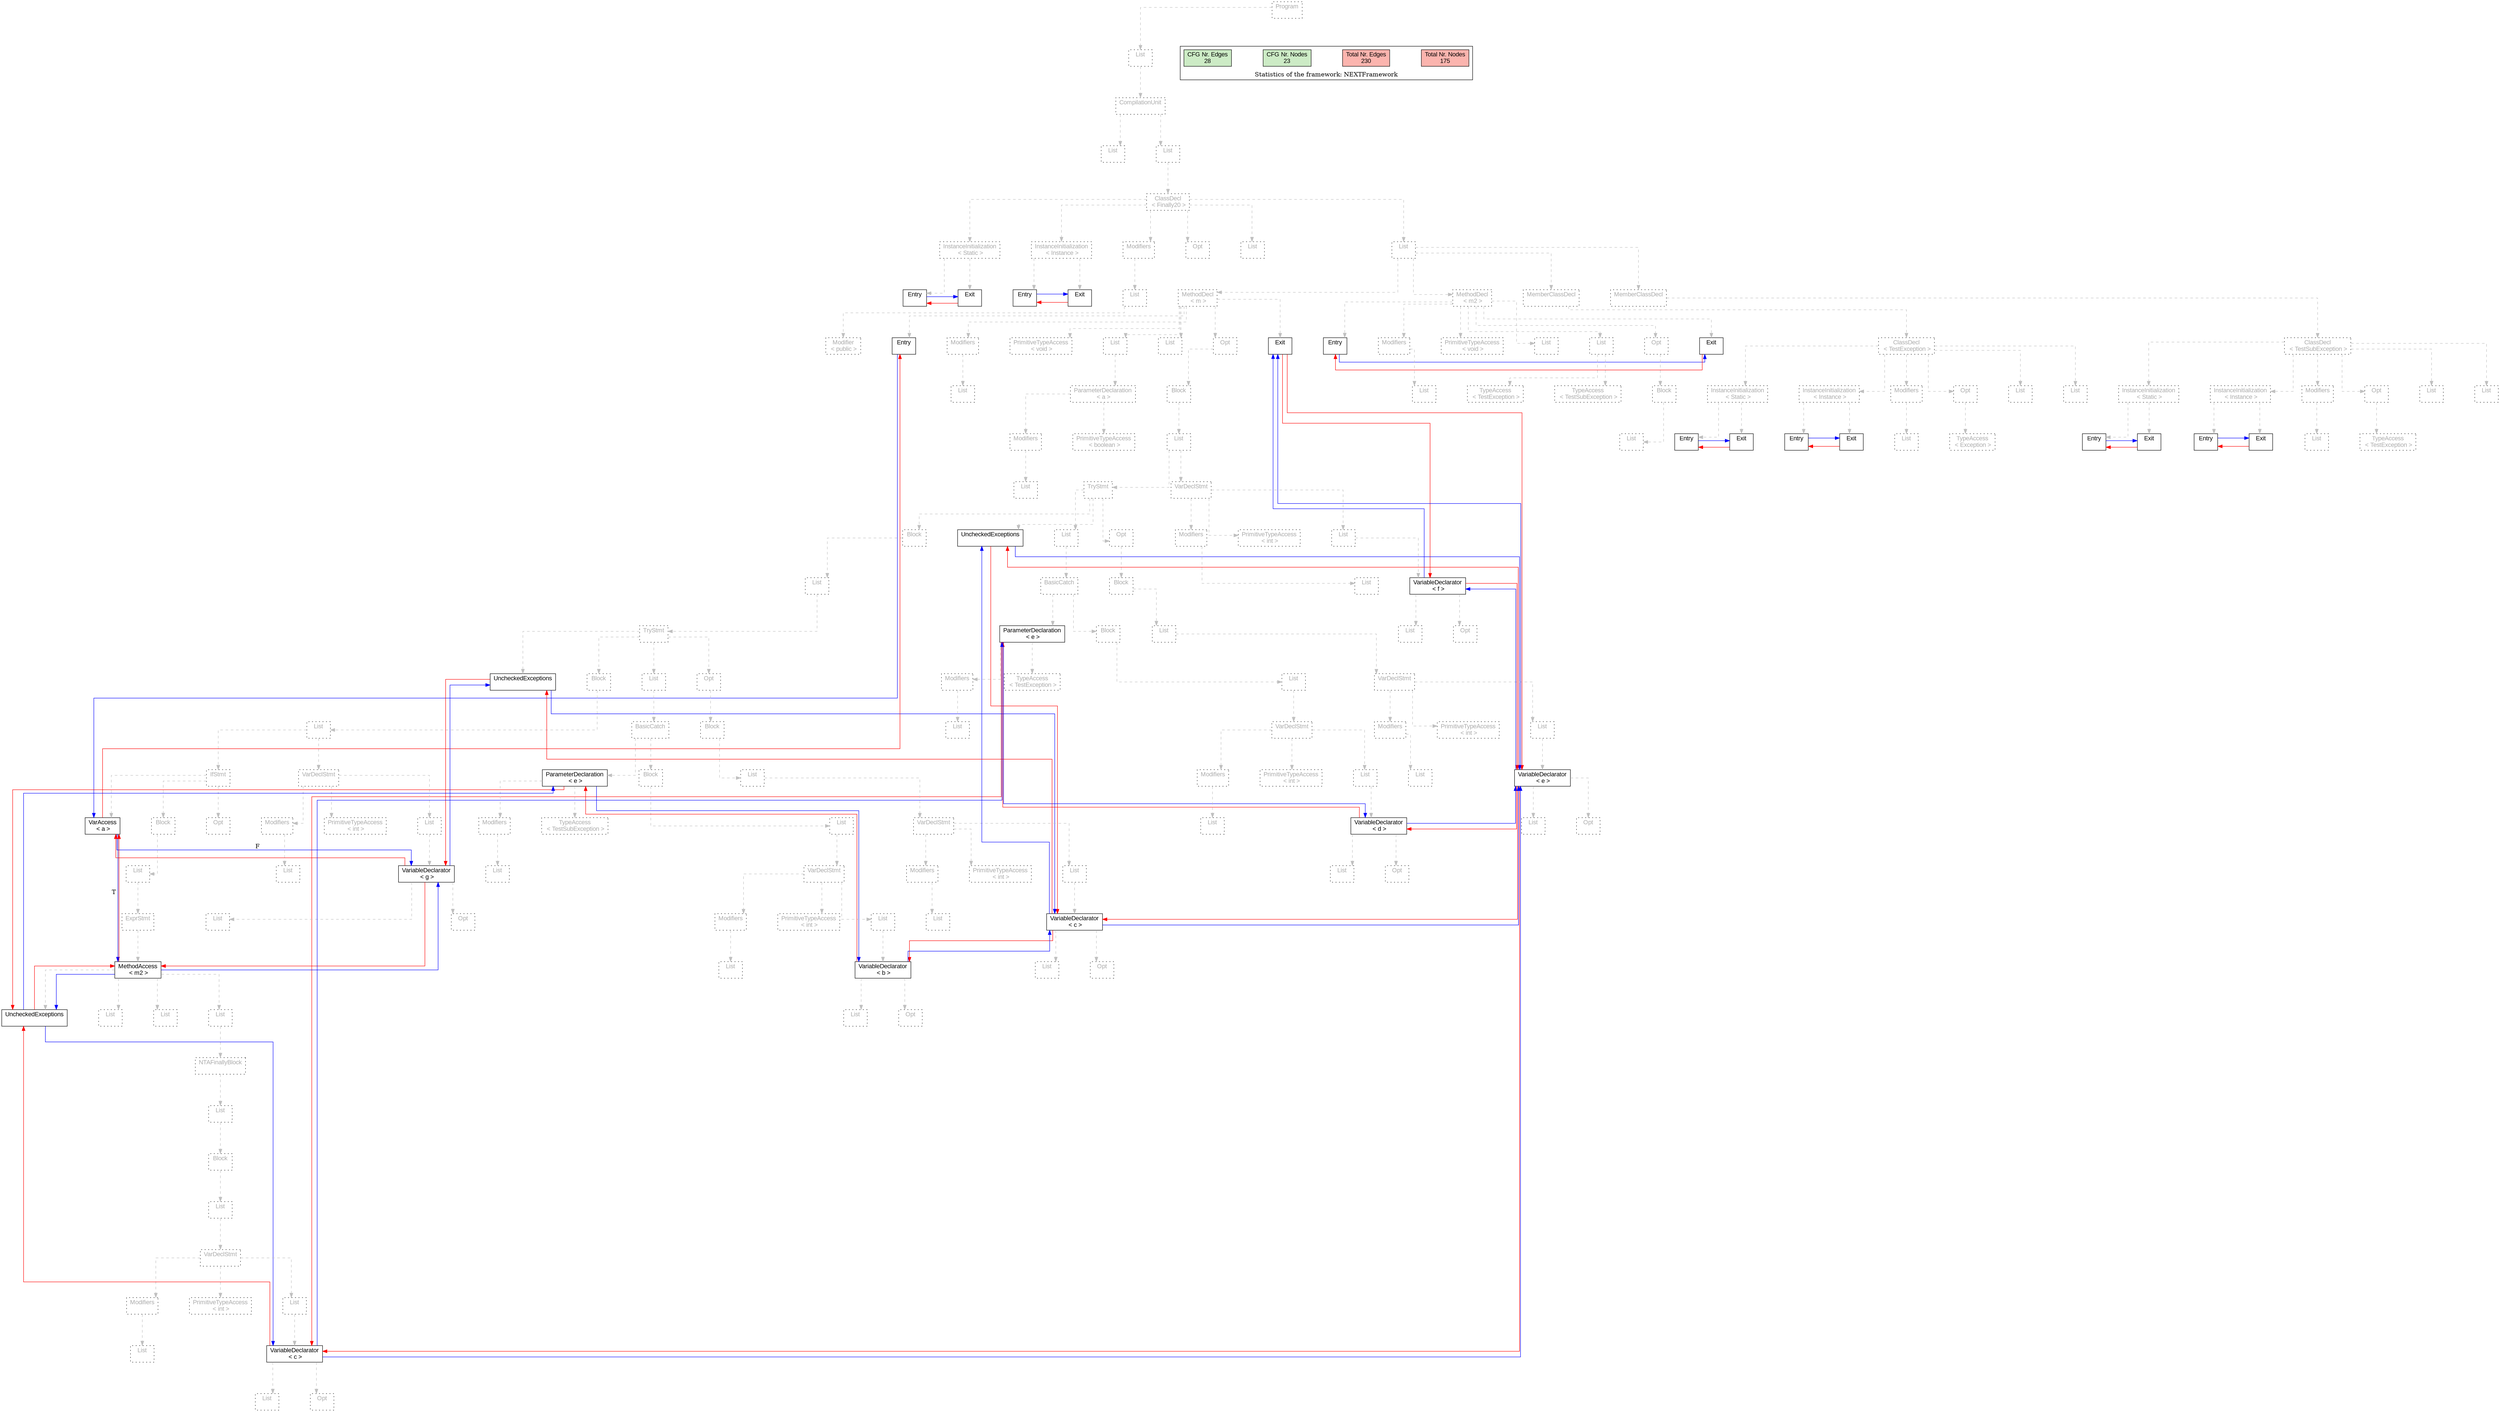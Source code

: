 digraph G {
graph [splines=ortho, nodesep="1", ranksep="1"]
node [shape=rect, fontname=Arial];
{ rank = same; "Program[0]"}
{ rank = same; "List[1]"}
{ rank = same; "CompilationUnit[2]"}
{ rank = same; "List[3]"; "List[4]"}
{ rank = same; "ClassDecl[5]"}
{ rank = same; "Modifiers[22]"; "Opt[25]"; "List[26]"; "List[27]"; "InstanceInitialization[6]"; "InstanceInitialization[14]"}
{ rank = same; "List[23]"; "MethodDecl[28]"; "MethodDecl[143]"; "MemberClassDecl[155]"; "MemberClassDecl[179]"; "Entry[7]"; "Exit[8]"; "Entry[15]"; "Exit[16]"}
{ rank = same; "Modifier[24]"; "Entry[29]"; "Modifiers[30]"; "PrimitiveTypeAccess[32]"; "List[33]"; "List[38]"; "Opt[39]"; "Exit[40]"; "Entry[144]"; "Modifiers[145]"; "PrimitiveTypeAccess[147]"; "List[148]"; "List[149]"; "Opt[152]"; "Exit[153]"; "ClassDecl[156]"; "ClassDecl[180]"}
{ rank = same; "List[31]"; "ParameterDeclaration[34]"; "Block[40]"; "List[146]"; "TypeAccess[150]"; "TypeAccess[151]"; "Block[153]"; "Modifiers[173]"; "Opt[175]"; "List[177]"; "List[178]"; "InstanceInitialization[157]"; "InstanceInitialization[165]"; "Modifiers[197]"; "Opt[199]"; "List[201]"; "List[202]"; "InstanceInitialization[181]"; "InstanceInitialization[189]"}
{ rank = same; "Modifiers[35]"; "PrimitiveTypeAccess[37]"; "List[41]"; "List[154]"; "List[174]"; "TypeAccess[176]"; "Entry[158]"; "Exit[159]"; "Entry[166]"; "Exit[167]"; "List[198]"; "TypeAccess[200]"; "Entry[182]"; "Exit[183]"; "Entry[190]"; "Exit[191]"}
{ rank = same; "List[36]"; "TryStmt[42]"; "VarDeclStmt[135]"}
{ rank = same; "Block[43]"; "List[107]"; "Opt[123]"; "UncheckedExceptions[134]"; "Modifiers[136]"; "PrimitiveTypeAccess[138]"; "List[139]"}
{ rank = same; "List[44]"; "BasicCatch[108]"; "Block[124]"; "List[137]"; "VariableDeclarator[140]"}
{ rank = same; "TryStmt[45]"; "ParameterDeclaration[109]"; "Block[113]"; "List[125]"; "List[141]"; "Opt[142]"}
{ rank = same; "Block[46]"; "List[79]"; "Opt[95]"; "UncheckedExceptions[106]"; "Modifiers[110]"; "TypeAccess[112]"; "List[114]"; "VarDeclStmt[126]"}
{ rank = same; "List[47]"; "BasicCatch[80]"; "Block[96]"; "List[111]"; "VarDeclStmt[115]"; "Modifiers[127]"; "PrimitiveTypeAccess[129]"; "List[130]"}
{ rank = same; "VarAccess[49]"; "Block[50]"; "Opt[70]"; "Modifiers[72]"; "PrimitiveTypeAccess[74]"; "List[75]"; "Modifiers[82]"; "TypeAccess[84]"; "List[86]"; "VarDeclStmt[98]"; "List[117]"; "VariableDeclarator[120]"; "List[132]"; "Opt[133]"}
{ rank = same; "IfStmt[48]"; "VarDeclStmt[71]"; "ParameterDeclaration[81]"; "Block[85]"; "List[97]"; "Modifiers[116]"; "PrimitiveTypeAccess[118]"; "List[119]"; "List[128]"; "VariableDeclarator[131]"}
{ rank = same; "ExprStmt[52]"; "List[77]"; "Opt[78]"; "Modifiers[88]"; "PrimitiveTypeAccess[90]"; "List[91]"; "List[100]"; "VariableDeclarator[103]"}
{ rank = same; "List[51]"; "List[73]"; "VariableDeclarator[76]"; "List[83]"; "VarDeclStmt[87]"; "Modifiers[99]"; "PrimitiveTypeAccess[101]"; "List[102]"; "List[121]"; "Opt[122]"}
{ rank = same; "List[55]"; "List[56]"; "List[57]"; "UncheckedExceptions[54]"; "List[93]"; "Opt[94]"}
{ rank = same; "MethodAccess[53]"; "List[89]"; "VariableDeclarator[92]"; "List[104]"; "Opt[105]"}
{ rank = same; "List[59]"}
{ rank = same; "NTAFinallyBlock[58]"}
{ rank = same; "List[61]"}
{ rank = same; "Block[60]"}
{ rank = same; "Modifiers[63]"; "PrimitiveTypeAccess[65]"; "List[66]"}
{ rank = same; "VarDeclStmt[62]"}
{ rank = same; "List[68]"; "Opt[69]"}
{ rank = same; "List[64]"; "VariableDeclarator[67]"}
"Program[0]" [label="Program\n ", style= dotted   fillcolor="#eeeeee" fontcolor="#aaaaaa"  ]
"List[1]" [label="List\n ", style= dotted   fillcolor="#eeeeee" fontcolor="#aaaaaa"  ]
"CompilationUnit[2]" [label="CompilationUnit\n ", style= dotted   fillcolor="#eeeeee" fontcolor="#aaaaaa"  ]
"List[3]" [label="List\n ", style= dotted   fillcolor="#eeeeee" fontcolor="#aaaaaa"  ]
"List[4]" [label="List\n ", style= dotted   fillcolor="#eeeeee" fontcolor="#aaaaaa"  ]
"ClassDecl[5]" [label="ClassDecl\n < Finally20 >", style= dotted   fillcolor="#eeeeee" fontcolor="#aaaaaa"  ]
"Modifiers[22]" [label="Modifiers\n ", style= dotted   fillcolor="#eeeeee" fontcolor="#aaaaaa"  ]
"List[23]" [label="List\n ", style= dotted   fillcolor="#eeeeee" fontcolor="#aaaaaa"  ]
"Modifier[24]" [label="Modifier\n < public >", style= dotted   fillcolor="#eeeeee" fontcolor="#aaaaaa"  ]
"Opt[25]" [label="Opt\n ", style= dotted   fillcolor="#eeeeee" fontcolor="#aaaaaa"  ]
"List[26]" [label="List\n ", style= dotted   fillcolor="#eeeeee" fontcolor="#aaaaaa"  ]
"List[27]" [label="List\n ", style= dotted   fillcolor="#eeeeee" fontcolor="#aaaaaa"  ]
"MethodDecl[28]" [label="MethodDecl\n < m >", style= dotted   fillcolor="#eeeeee" fontcolor="#aaaaaa"  ]
"Entry[29]" [label="Entry\n ", fillcolor=white   style=filled  ]
"Modifiers[30]" [label="Modifiers\n ", style= dotted   fillcolor="#eeeeee" fontcolor="#aaaaaa"  ]
"List[31]" [label="List\n ", style= dotted   fillcolor="#eeeeee" fontcolor="#aaaaaa"  ]
"PrimitiveTypeAccess[32]" [label="PrimitiveTypeAccess\n < void >", style= dotted   fillcolor="#eeeeee" fontcolor="#aaaaaa"  ]
"List[33]" [label="List\n ", style= dotted   fillcolor="#eeeeee" fontcolor="#aaaaaa"  ]
"ParameterDeclaration[34]" [label="ParameterDeclaration\n < a >", style= dotted   fillcolor="#eeeeee" fontcolor="#aaaaaa"  ]
"Modifiers[35]" [label="Modifiers\n ", style= dotted   fillcolor="#eeeeee" fontcolor="#aaaaaa"  ]
"List[36]" [label="List\n ", style= dotted   fillcolor="#eeeeee" fontcolor="#aaaaaa"  ]
"PrimitiveTypeAccess[37]" [label="PrimitiveTypeAccess\n < boolean >", style= dotted   fillcolor="#eeeeee" fontcolor="#aaaaaa"  ]
"List[38]" [label="List\n ", style= dotted   fillcolor="#eeeeee" fontcolor="#aaaaaa"  ]
"Opt[39]" [label="Opt\n ", style= dotted   fillcolor="#eeeeee" fontcolor="#aaaaaa"  ]
"Block[40]" [label="Block\n ", style= dotted   fillcolor="#eeeeee" fontcolor="#aaaaaa"  ]
"List[41]" [label="List\n ", style= dotted   fillcolor="#eeeeee" fontcolor="#aaaaaa"  ]
"TryStmt[42]" [label="TryStmt\n ", style= dotted   fillcolor="#eeeeee" fontcolor="#aaaaaa"  ]
"Block[43]" [label="Block\n ", style= dotted   fillcolor="#eeeeee" fontcolor="#aaaaaa"  ]
"List[44]" [label="List\n ", style= dotted   fillcolor="#eeeeee" fontcolor="#aaaaaa"  ]
"TryStmt[45]" [label="TryStmt\n ", style= dotted   fillcolor="#eeeeee" fontcolor="#aaaaaa"  ]
"Block[46]" [label="Block\n ", style= dotted   fillcolor="#eeeeee" fontcolor="#aaaaaa"  ]
"List[47]" [label="List\n ", style= dotted   fillcolor="#eeeeee" fontcolor="#aaaaaa"  ]
"IfStmt[48]" [label="IfStmt\n ", style= dotted   fillcolor="#eeeeee" fontcolor="#aaaaaa"  ]
"VarAccess[49]" [label="VarAccess\n < a >", fillcolor=white   style=filled  ]
"Block[50]" [label="Block\n ", style= dotted   fillcolor="#eeeeee" fontcolor="#aaaaaa"  ]
"List[51]" [label="List\n ", style= dotted   fillcolor="#eeeeee" fontcolor="#aaaaaa"  ]
"ExprStmt[52]" [label="ExprStmt\n ", style= dotted   fillcolor="#eeeeee" fontcolor="#aaaaaa"  ]
"MethodAccess[53]" [label="MethodAccess\n < m2 >", fillcolor=white   style=filled  ]
"List[55]" [label="List\n ", style= dotted   fillcolor="#eeeeee" fontcolor="#aaaaaa"  ]
"List[56]" [label="List\n ", style= dotted   fillcolor="#eeeeee" fontcolor="#aaaaaa"  ]
"List[57]" [label="List\n ", style= dotted   fillcolor="#eeeeee" fontcolor="#aaaaaa"  ]
"NTAFinallyBlock[58]" [label="NTAFinallyBlock\n ", style= dotted   fillcolor="#eeeeee" fontcolor="#aaaaaa"  ]
"List[59]" [label="List\n ", style= dotted   fillcolor="#eeeeee" fontcolor="#aaaaaa"  ]
"Block[60]" [label="Block\n ", style= dotted   fillcolor="#eeeeee" fontcolor="#aaaaaa"  ]
"List[61]" [label="List\n ", style= dotted   fillcolor="#eeeeee" fontcolor="#aaaaaa"  ]
"VarDeclStmt[62]" [label="VarDeclStmt\n ", style= dotted   fillcolor="#eeeeee" fontcolor="#aaaaaa"  ]
"Modifiers[63]" [label="Modifiers\n ", style= dotted   fillcolor="#eeeeee" fontcolor="#aaaaaa"  ]
"List[64]" [label="List\n ", style= dotted   fillcolor="#eeeeee" fontcolor="#aaaaaa"  ]
"PrimitiveTypeAccess[65]" [label="PrimitiveTypeAccess\n < int >", style= dotted   fillcolor="#eeeeee" fontcolor="#aaaaaa"  ]
"List[66]" [label="List\n ", style= dotted   fillcolor="#eeeeee" fontcolor="#aaaaaa"  ]
"VariableDeclarator[67]" [label="VariableDeclarator\n < c >", fillcolor=white   style=filled  ]
"List[68]" [label="List\n ", style= dotted   fillcolor="#eeeeee" fontcolor="#aaaaaa"  ]
"Opt[69]" [label="Opt\n ", style= dotted   fillcolor="#eeeeee" fontcolor="#aaaaaa"  ]
"UncheckedExceptions[54]" [label="UncheckedExceptions\n ", fillcolor=white   style=filled  ]
"Opt[70]" [label="Opt\n ", style= dotted   fillcolor="#eeeeee" fontcolor="#aaaaaa"  ]
"VarDeclStmt[71]" [label="VarDeclStmt\n ", style= dotted   fillcolor="#eeeeee" fontcolor="#aaaaaa"  ]
"Modifiers[72]" [label="Modifiers\n ", style= dotted   fillcolor="#eeeeee" fontcolor="#aaaaaa"  ]
"List[73]" [label="List\n ", style= dotted   fillcolor="#eeeeee" fontcolor="#aaaaaa"  ]
"PrimitiveTypeAccess[74]" [label="PrimitiveTypeAccess\n < int >", style= dotted   fillcolor="#eeeeee" fontcolor="#aaaaaa"  ]
"List[75]" [label="List\n ", style= dotted   fillcolor="#eeeeee" fontcolor="#aaaaaa"  ]
"VariableDeclarator[76]" [label="VariableDeclarator\n < g >", fillcolor=white   style=filled  ]
"List[77]" [label="List\n ", style= dotted   fillcolor="#eeeeee" fontcolor="#aaaaaa"  ]
"Opt[78]" [label="Opt\n ", style= dotted   fillcolor="#eeeeee" fontcolor="#aaaaaa"  ]
"List[79]" [label="List\n ", style= dotted   fillcolor="#eeeeee" fontcolor="#aaaaaa"  ]
"BasicCatch[80]" [label="BasicCatch\n ", style= dotted   fillcolor="#eeeeee" fontcolor="#aaaaaa"  ]
"ParameterDeclaration[81]" [label="ParameterDeclaration\n < e >", fillcolor=white   style=filled  ]
"Modifiers[82]" [label="Modifiers\n ", style= dotted   fillcolor="#eeeeee" fontcolor="#aaaaaa"  ]
"List[83]" [label="List\n ", style= dotted   fillcolor="#eeeeee" fontcolor="#aaaaaa"  ]
"TypeAccess[84]" [label="TypeAccess\n < TestSubException >", style= dotted   fillcolor="#eeeeee" fontcolor="#aaaaaa"  ]
"Block[85]" [label="Block\n ", style= dotted   fillcolor="#eeeeee" fontcolor="#aaaaaa"  ]
"List[86]" [label="List\n ", style= dotted   fillcolor="#eeeeee" fontcolor="#aaaaaa"  ]
"VarDeclStmt[87]" [label="VarDeclStmt\n ", style= dotted   fillcolor="#eeeeee" fontcolor="#aaaaaa"  ]
"Modifiers[88]" [label="Modifiers\n ", style= dotted   fillcolor="#eeeeee" fontcolor="#aaaaaa"  ]
"List[89]" [label="List\n ", style= dotted   fillcolor="#eeeeee" fontcolor="#aaaaaa"  ]
"PrimitiveTypeAccess[90]" [label="PrimitiveTypeAccess\n < int >", style= dotted   fillcolor="#eeeeee" fontcolor="#aaaaaa"  ]
"List[91]" [label="List\n ", style= dotted   fillcolor="#eeeeee" fontcolor="#aaaaaa"  ]
"VariableDeclarator[92]" [label="VariableDeclarator\n < b >", fillcolor=white   style=filled  ]
"List[93]" [label="List\n ", style= dotted   fillcolor="#eeeeee" fontcolor="#aaaaaa"  ]
"Opt[94]" [label="Opt\n ", style= dotted   fillcolor="#eeeeee" fontcolor="#aaaaaa"  ]
"Opt[95]" [label="Opt\n ", style= dotted   fillcolor="#eeeeee" fontcolor="#aaaaaa"  ]
"Block[96]" [label="Block\n ", style= dotted   fillcolor="#eeeeee" fontcolor="#aaaaaa"  ]
"List[97]" [label="List\n ", style= dotted   fillcolor="#eeeeee" fontcolor="#aaaaaa"  ]
"VarDeclStmt[98]" [label="VarDeclStmt\n ", style= dotted   fillcolor="#eeeeee" fontcolor="#aaaaaa"  ]
"Modifiers[99]" [label="Modifiers\n ", style= dotted   fillcolor="#eeeeee" fontcolor="#aaaaaa"  ]
"List[100]" [label="List\n ", style= dotted   fillcolor="#eeeeee" fontcolor="#aaaaaa"  ]
"PrimitiveTypeAccess[101]" [label="PrimitiveTypeAccess\n < int >", style= dotted   fillcolor="#eeeeee" fontcolor="#aaaaaa"  ]
"List[102]" [label="List\n ", style= dotted   fillcolor="#eeeeee" fontcolor="#aaaaaa"  ]
"VariableDeclarator[103]" [label="VariableDeclarator\n < c >", fillcolor=white   style=filled  ]
"List[104]" [label="List\n ", style= dotted   fillcolor="#eeeeee" fontcolor="#aaaaaa"  ]
"Opt[105]" [label="Opt\n ", style= dotted   fillcolor="#eeeeee" fontcolor="#aaaaaa"  ]
"UncheckedExceptions[106]" [label="UncheckedExceptions\n ", fillcolor=white   style=filled  ]
"List[107]" [label="List\n ", style= dotted   fillcolor="#eeeeee" fontcolor="#aaaaaa"  ]
"BasicCatch[108]" [label="BasicCatch\n ", style= dotted   fillcolor="#eeeeee" fontcolor="#aaaaaa"  ]
"ParameterDeclaration[109]" [label="ParameterDeclaration\n < e >", fillcolor=white   style=filled  ]
"Modifiers[110]" [label="Modifiers\n ", style= dotted   fillcolor="#eeeeee" fontcolor="#aaaaaa"  ]
"List[111]" [label="List\n ", style= dotted   fillcolor="#eeeeee" fontcolor="#aaaaaa"  ]
"TypeAccess[112]" [label="TypeAccess\n < TestException >", style= dotted   fillcolor="#eeeeee" fontcolor="#aaaaaa"  ]
"Block[113]" [label="Block\n ", style= dotted   fillcolor="#eeeeee" fontcolor="#aaaaaa"  ]
"List[114]" [label="List\n ", style= dotted   fillcolor="#eeeeee" fontcolor="#aaaaaa"  ]
"VarDeclStmt[115]" [label="VarDeclStmt\n ", style= dotted   fillcolor="#eeeeee" fontcolor="#aaaaaa"  ]
"Modifiers[116]" [label="Modifiers\n ", style= dotted   fillcolor="#eeeeee" fontcolor="#aaaaaa"  ]
"List[117]" [label="List\n ", style= dotted   fillcolor="#eeeeee" fontcolor="#aaaaaa"  ]
"PrimitiveTypeAccess[118]" [label="PrimitiveTypeAccess\n < int >", style= dotted   fillcolor="#eeeeee" fontcolor="#aaaaaa"  ]
"List[119]" [label="List\n ", style= dotted   fillcolor="#eeeeee" fontcolor="#aaaaaa"  ]
"VariableDeclarator[120]" [label="VariableDeclarator\n < d >", fillcolor=white   style=filled  ]
"List[121]" [label="List\n ", style= dotted   fillcolor="#eeeeee" fontcolor="#aaaaaa"  ]
"Opt[122]" [label="Opt\n ", style= dotted   fillcolor="#eeeeee" fontcolor="#aaaaaa"  ]
"Opt[123]" [label="Opt\n ", style= dotted   fillcolor="#eeeeee" fontcolor="#aaaaaa"  ]
"Block[124]" [label="Block\n ", style= dotted   fillcolor="#eeeeee" fontcolor="#aaaaaa"  ]
"List[125]" [label="List\n ", style= dotted   fillcolor="#eeeeee" fontcolor="#aaaaaa"  ]
"VarDeclStmt[126]" [label="VarDeclStmt\n ", style= dotted   fillcolor="#eeeeee" fontcolor="#aaaaaa"  ]
"Modifiers[127]" [label="Modifiers\n ", style= dotted   fillcolor="#eeeeee" fontcolor="#aaaaaa"  ]
"List[128]" [label="List\n ", style= dotted   fillcolor="#eeeeee" fontcolor="#aaaaaa"  ]
"PrimitiveTypeAccess[129]" [label="PrimitiveTypeAccess\n < int >", style= dotted   fillcolor="#eeeeee" fontcolor="#aaaaaa"  ]
"List[130]" [label="List\n ", style= dotted   fillcolor="#eeeeee" fontcolor="#aaaaaa"  ]
"VariableDeclarator[131]" [label="VariableDeclarator\n < e >", fillcolor=white   style=filled  ]
"List[132]" [label="List\n ", style= dotted   fillcolor="#eeeeee" fontcolor="#aaaaaa"  ]
"Opt[133]" [label="Opt\n ", style= dotted   fillcolor="#eeeeee" fontcolor="#aaaaaa"  ]
"UncheckedExceptions[134]" [label="UncheckedExceptions\n ", fillcolor=white   style=filled  ]
"VarDeclStmt[135]" [label="VarDeclStmt\n ", style= dotted   fillcolor="#eeeeee" fontcolor="#aaaaaa"  ]
"Modifiers[136]" [label="Modifiers\n ", style= dotted   fillcolor="#eeeeee" fontcolor="#aaaaaa"  ]
"List[137]" [label="List\n ", style= dotted   fillcolor="#eeeeee" fontcolor="#aaaaaa"  ]
"PrimitiveTypeAccess[138]" [label="PrimitiveTypeAccess\n < int >", style= dotted   fillcolor="#eeeeee" fontcolor="#aaaaaa"  ]
"List[139]" [label="List\n ", style= dotted   fillcolor="#eeeeee" fontcolor="#aaaaaa"  ]
"VariableDeclarator[140]" [label="VariableDeclarator\n < f >", fillcolor=white   style=filled  ]
"List[141]" [label="List\n ", style= dotted   fillcolor="#eeeeee" fontcolor="#aaaaaa"  ]
"Opt[142]" [label="Opt\n ", style= dotted   fillcolor="#eeeeee" fontcolor="#aaaaaa"  ]
"Exit[40]" [label="Exit\n ", fillcolor=white   style=filled  ]
"MethodDecl[143]" [label="MethodDecl\n < m2 >", style= dotted   fillcolor="#eeeeee" fontcolor="#aaaaaa"  ]
"Entry[144]" [label="Entry\n ", fillcolor=white   style=filled  ]
"Modifiers[145]" [label="Modifiers\n ", style= dotted   fillcolor="#eeeeee" fontcolor="#aaaaaa"  ]
"List[146]" [label="List\n ", style= dotted   fillcolor="#eeeeee" fontcolor="#aaaaaa"  ]
"PrimitiveTypeAccess[147]" [label="PrimitiveTypeAccess\n < void >", style= dotted   fillcolor="#eeeeee" fontcolor="#aaaaaa"  ]
"List[148]" [label="List\n ", style= dotted   fillcolor="#eeeeee" fontcolor="#aaaaaa"  ]
"List[149]" [label="List\n ", style= dotted   fillcolor="#eeeeee" fontcolor="#aaaaaa"  ]
"TypeAccess[150]" [label="TypeAccess\n < TestException >", style= dotted   fillcolor="#eeeeee" fontcolor="#aaaaaa"  ]
"TypeAccess[151]" [label="TypeAccess\n < TestSubException >", style= dotted   fillcolor="#eeeeee" fontcolor="#aaaaaa"  ]
"Opt[152]" [label="Opt\n ", style= dotted   fillcolor="#eeeeee" fontcolor="#aaaaaa"  ]
"Block[153]" [label="Block\n ", style= dotted   fillcolor="#eeeeee" fontcolor="#aaaaaa"  ]
"List[154]" [label="List\n ", style= dotted   fillcolor="#eeeeee" fontcolor="#aaaaaa"  ]
"Exit[153]" [label="Exit\n ", fillcolor=white   style=filled  ]
"MemberClassDecl[155]" [label="MemberClassDecl\n ", style= dotted   fillcolor="#eeeeee" fontcolor="#aaaaaa"  ]
"ClassDecl[156]" [label="ClassDecl\n < TestException >", style= dotted   fillcolor="#eeeeee" fontcolor="#aaaaaa"  ]
"Modifiers[173]" [label="Modifiers\n ", style= dotted   fillcolor="#eeeeee" fontcolor="#aaaaaa"  ]
"List[174]" [label="List\n ", style= dotted   fillcolor="#eeeeee" fontcolor="#aaaaaa"  ]
"Opt[175]" [label="Opt\n ", style= dotted   fillcolor="#eeeeee" fontcolor="#aaaaaa"  ]
"TypeAccess[176]" [label="TypeAccess\n < Exception >", style= dotted   fillcolor="#eeeeee" fontcolor="#aaaaaa"  ]
"List[177]" [label="List\n ", style= dotted   fillcolor="#eeeeee" fontcolor="#aaaaaa"  ]
"List[178]" [label="List\n ", style= dotted   fillcolor="#eeeeee" fontcolor="#aaaaaa"  ]
"InstanceInitialization[157]" [label="InstanceInitialization\n < Instance >", style= dotted   fillcolor="#eeeeee" fontcolor="#aaaaaa"  ]
"Entry[158]" [label="Entry\n ", fillcolor=white   style=filled  ]
"Exit[159]" [label="Exit\n ", fillcolor=white   style=filled  ]
"InstanceInitialization[165]" [label="InstanceInitialization\n < Static >", style= dotted   fillcolor="#eeeeee" fontcolor="#aaaaaa"  ]
"Entry[166]" [label="Entry\n ", fillcolor=white   style=filled  ]
"Exit[167]" [label="Exit\n ", fillcolor=white   style=filled  ]
"MemberClassDecl[179]" [label="MemberClassDecl\n ", style= dotted   fillcolor="#eeeeee" fontcolor="#aaaaaa"  ]
"ClassDecl[180]" [label="ClassDecl\n < TestSubException >", style= dotted   fillcolor="#eeeeee" fontcolor="#aaaaaa"  ]
"Modifiers[197]" [label="Modifiers\n ", style= dotted   fillcolor="#eeeeee" fontcolor="#aaaaaa"  ]
"List[198]" [label="List\n ", style= dotted   fillcolor="#eeeeee" fontcolor="#aaaaaa"  ]
"Opt[199]" [label="Opt\n ", style= dotted   fillcolor="#eeeeee" fontcolor="#aaaaaa"  ]
"TypeAccess[200]" [label="TypeAccess\n < TestException >", style= dotted   fillcolor="#eeeeee" fontcolor="#aaaaaa"  ]
"List[201]" [label="List\n ", style= dotted   fillcolor="#eeeeee" fontcolor="#aaaaaa"  ]
"List[202]" [label="List\n ", style= dotted   fillcolor="#eeeeee" fontcolor="#aaaaaa"  ]
"InstanceInitialization[181]" [label="InstanceInitialization\n < Instance >", style= dotted   fillcolor="#eeeeee" fontcolor="#aaaaaa"  ]
"Entry[182]" [label="Entry\n ", fillcolor=white   style=filled  ]
"Exit[183]" [label="Exit\n ", fillcolor=white   style=filled  ]
"InstanceInitialization[189]" [label="InstanceInitialization\n < Static >", style= dotted   fillcolor="#eeeeee" fontcolor="#aaaaaa"  ]
"Entry[190]" [label="Entry\n ", fillcolor=white   style=filled  ]
"Exit[191]" [label="Exit\n ", fillcolor=white   style=filled  ]
"InstanceInitialization[6]" [label="InstanceInitialization\n < Instance >", style= dotted   fillcolor="#eeeeee" fontcolor="#aaaaaa"  ]
"Entry[7]" [label="Entry\n ", fillcolor=white   style=filled  ]
"Exit[8]" [label="Exit\n ", fillcolor=white   style=filled  ]
"InstanceInitialization[14]" [label="InstanceInitialization\n < Static >", style= dotted   fillcolor="#eeeeee" fontcolor="#aaaaaa"  ]
"Entry[15]" [label="Entry\n ", fillcolor=white   style=filled  ]
"Exit[16]" [label="Exit\n ", fillcolor=white   style=filled  ]
"CompilationUnit[2]" -> "List[3]" [style=dashed, color=gray]
"List[23]" -> "Modifier[24]" [style=dashed, color=gray]
"Modifiers[22]" -> "List[23]" [style=dashed, color=gray]
"ClassDecl[5]" -> "Modifiers[22]" [style=dashed, color=gray]
"ClassDecl[5]" -> "Opt[25]" [style=dashed, color=gray]
"ClassDecl[5]" -> "List[26]" [style=dashed, color=gray]
"MethodDecl[28]" -> "Entry[29]" [style=dashed, color=gray]
"Modifiers[30]" -> "List[31]" [style=dashed, color=gray]
"MethodDecl[28]" -> "Modifiers[30]" [style=dashed, color=gray]
"MethodDecl[28]" -> "PrimitiveTypeAccess[32]" [style=dashed, color=gray]
"Modifiers[35]" -> "List[36]" [style=dashed, color=gray]
"ParameterDeclaration[34]" -> "Modifiers[35]" [style=dashed, color=gray]
"ParameterDeclaration[34]" -> "PrimitiveTypeAccess[37]" [style=dashed, color=gray]
"List[33]" -> "ParameterDeclaration[34]" [style=dashed, color=gray]
"MethodDecl[28]" -> "List[33]" [style=dashed, color=gray]
"MethodDecl[28]" -> "List[38]" [style=dashed, color=gray]
"IfStmt[48]" -> "VarAccess[49]" [style=dashed, color=gray]
"MethodAccess[53]" -> "List[55]" [style=dashed, color=gray]
"MethodAccess[53]" -> "List[56]" [style=dashed, color=gray]
"Modifiers[63]" -> "List[64]" [style=dashed, color=gray]
"VarDeclStmt[62]" -> "Modifiers[63]" [style=dashed, color=gray]
"VarDeclStmt[62]" -> "PrimitiveTypeAccess[65]" [style=dashed, color=gray]
"VariableDeclarator[67]" -> "List[68]" [style=dashed, color=gray]
"VariableDeclarator[67]" -> "Opt[69]" [style=dashed, color=gray]
"List[66]" -> "VariableDeclarator[67]" [style=dashed, color=gray]
"VarDeclStmt[62]" -> "List[66]" [style=dashed, color=gray]
"List[61]" -> "VarDeclStmt[62]" [style=dashed, color=gray]
"Block[60]" -> "List[61]" [style=dashed, color=gray]
"List[59]" -> "Block[60]" [style=dashed, color=gray]
"NTAFinallyBlock[58]" -> "List[59]" [style=dashed, color=gray]
"List[57]" -> "NTAFinallyBlock[58]" [style=dashed, color=gray]
"MethodAccess[53]" -> "List[57]" [style=dashed, color=gray]
"MethodAccess[53]" -> "UncheckedExceptions[54]" [style=dashed, color=gray]
"ExprStmt[52]" -> "MethodAccess[53]" [style=dashed, color=gray]
"List[51]" -> "ExprStmt[52]" [style=dashed, color=gray]
"Block[50]" -> "List[51]" [style=dashed, color=gray]
"IfStmt[48]" -> "Block[50]" [style=dashed, color=gray]
"IfStmt[48]" -> "Opt[70]" [style=dashed, color=gray]
"List[47]" -> "IfStmt[48]" [style=dashed, color=gray]
"Modifiers[72]" -> "List[73]" [style=dashed, color=gray]
"VarDeclStmt[71]" -> "Modifiers[72]" [style=dashed, color=gray]
"VarDeclStmt[71]" -> "PrimitiveTypeAccess[74]" [style=dashed, color=gray]
"VariableDeclarator[76]" -> "List[77]" [style=dashed, color=gray]
"VariableDeclarator[76]" -> "Opt[78]" [style=dashed, color=gray]
"List[75]" -> "VariableDeclarator[76]" [style=dashed, color=gray]
"VarDeclStmt[71]" -> "List[75]" [style=dashed, color=gray]
"List[47]" -> "VarDeclStmt[71]" [style=dashed, color=gray]
"Block[46]" -> "List[47]" [style=dashed, color=gray]
"TryStmt[45]" -> "Block[46]" [style=dashed, color=gray]
"Modifiers[82]" -> "List[83]" [style=dashed, color=gray]
"ParameterDeclaration[81]" -> "Modifiers[82]" [style=dashed, color=gray]
"ParameterDeclaration[81]" -> "TypeAccess[84]" [style=dashed, color=gray]
"BasicCatch[80]" -> "ParameterDeclaration[81]" [style=dashed, color=gray]
"Modifiers[88]" -> "List[89]" [style=dashed, color=gray]
"VarDeclStmt[87]" -> "Modifiers[88]" [style=dashed, color=gray]
"VarDeclStmt[87]" -> "PrimitiveTypeAccess[90]" [style=dashed, color=gray]
"VariableDeclarator[92]" -> "List[93]" [style=dashed, color=gray]
"VariableDeclarator[92]" -> "Opt[94]" [style=dashed, color=gray]
"List[91]" -> "VariableDeclarator[92]" [style=dashed, color=gray]
"VarDeclStmt[87]" -> "List[91]" [style=dashed, color=gray]
"List[86]" -> "VarDeclStmt[87]" [style=dashed, color=gray]
"Block[85]" -> "List[86]" [style=dashed, color=gray]
"BasicCatch[80]" -> "Block[85]" [style=dashed, color=gray]
"List[79]" -> "BasicCatch[80]" [style=dashed, color=gray]
"TryStmt[45]" -> "List[79]" [style=dashed, color=gray]
"Modifiers[99]" -> "List[100]" [style=dashed, color=gray]
"VarDeclStmt[98]" -> "Modifiers[99]" [style=dashed, color=gray]
"VarDeclStmt[98]" -> "PrimitiveTypeAccess[101]" [style=dashed, color=gray]
"VariableDeclarator[103]" -> "List[104]" [style=dashed, color=gray]
"VariableDeclarator[103]" -> "Opt[105]" [style=dashed, color=gray]
"List[102]" -> "VariableDeclarator[103]" [style=dashed, color=gray]
"VarDeclStmt[98]" -> "List[102]" [style=dashed, color=gray]
"List[97]" -> "VarDeclStmt[98]" [style=dashed, color=gray]
"Block[96]" -> "List[97]" [style=dashed, color=gray]
"Opt[95]" -> "Block[96]" [style=dashed, color=gray]
"TryStmt[45]" -> "Opt[95]" [style=dashed, color=gray]
"TryStmt[45]" -> "UncheckedExceptions[106]" [style=dashed, color=gray]
"List[44]" -> "TryStmt[45]" [style=dashed, color=gray]
"Block[43]" -> "List[44]" [style=dashed, color=gray]
"TryStmt[42]" -> "Block[43]" [style=dashed, color=gray]
"Modifiers[110]" -> "List[111]" [style=dashed, color=gray]
"ParameterDeclaration[109]" -> "Modifiers[110]" [style=dashed, color=gray]
"ParameterDeclaration[109]" -> "TypeAccess[112]" [style=dashed, color=gray]
"BasicCatch[108]" -> "ParameterDeclaration[109]" [style=dashed, color=gray]
"Modifiers[116]" -> "List[117]" [style=dashed, color=gray]
"VarDeclStmt[115]" -> "Modifiers[116]" [style=dashed, color=gray]
"VarDeclStmt[115]" -> "PrimitiveTypeAccess[118]" [style=dashed, color=gray]
"VariableDeclarator[120]" -> "List[121]" [style=dashed, color=gray]
"VariableDeclarator[120]" -> "Opt[122]" [style=dashed, color=gray]
"List[119]" -> "VariableDeclarator[120]" [style=dashed, color=gray]
"VarDeclStmt[115]" -> "List[119]" [style=dashed, color=gray]
"List[114]" -> "VarDeclStmt[115]" [style=dashed, color=gray]
"Block[113]" -> "List[114]" [style=dashed, color=gray]
"BasicCatch[108]" -> "Block[113]" [style=dashed, color=gray]
"List[107]" -> "BasicCatch[108]" [style=dashed, color=gray]
"TryStmt[42]" -> "List[107]" [style=dashed, color=gray]
"Modifiers[127]" -> "List[128]" [style=dashed, color=gray]
"VarDeclStmt[126]" -> "Modifiers[127]" [style=dashed, color=gray]
"VarDeclStmt[126]" -> "PrimitiveTypeAccess[129]" [style=dashed, color=gray]
"VariableDeclarator[131]" -> "List[132]" [style=dashed, color=gray]
"VariableDeclarator[131]" -> "Opt[133]" [style=dashed, color=gray]
"List[130]" -> "VariableDeclarator[131]" [style=dashed, color=gray]
"VarDeclStmt[126]" -> "List[130]" [style=dashed, color=gray]
"List[125]" -> "VarDeclStmt[126]" [style=dashed, color=gray]
"Block[124]" -> "List[125]" [style=dashed, color=gray]
"Opt[123]" -> "Block[124]" [style=dashed, color=gray]
"TryStmt[42]" -> "Opt[123]" [style=dashed, color=gray]
"TryStmt[42]" -> "UncheckedExceptions[134]" [style=dashed, color=gray]
"List[41]" -> "TryStmt[42]" [style=dashed, color=gray]
"Modifiers[136]" -> "List[137]" [style=dashed, color=gray]
"VarDeclStmt[135]" -> "Modifiers[136]" [style=dashed, color=gray]
"VarDeclStmt[135]" -> "PrimitiveTypeAccess[138]" [style=dashed, color=gray]
"VariableDeclarator[140]" -> "List[141]" [style=dashed, color=gray]
"VariableDeclarator[140]" -> "Opt[142]" [style=dashed, color=gray]
"List[139]" -> "VariableDeclarator[140]" [style=dashed, color=gray]
"VarDeclStmt[135]" -> "List[139]" [style=dashed, color=gray]
"List[41]" -> "VarDeclStmt[135]" [style=dashed, color=gray]
"Block[40]" -> "List[41]" [style=dashed, color=gray]
"Opt[39]" -> "Block[40]" [style=dashed, color=gray]
"MethodDecl[28]" -> "Opt[39]" [style=dashed, color=gray]
"MethodDecl[28]" -> "Exit[40]" [style=dashed, color=gray]
"List[27]" -> "MethodDecl[28]" [style=dashed, color=gray]
"MethodDecl[143]" -> "Entry[144]" [style=dashed, color=gray]
"Modifiers[145]" -> "List[146]" [style=dashed, color=gray]
"MethodDecl[143]" -> "Modifiers[145]" [style=dashed, color=gray]
"MethodDecl[143]" -> "PrimitiveTypeAccess[147]" [style=dashed, color=gray]
"MethodDecl[143]" -> "List[148]" [style=dashed, color=gray]
"List[149]" -> "TypeAccess[150]" [style=dashed, color=gray]
"List[149]" -> "TypeAccess[151]" [style=dashed, color=gray]
"MethodDecl[143]" -> "List[149]" [style=dashed, color=gray]
"Block[153]" -> "List[154]" [style=dashed, color=gray]
"Opt[152]" -> "Block[153]" [style=dashed, color=gray]
"MethodDecl[143]" -> "Opt[152]" [style=dashed, color=gray]
"MethodDecl[143]" -> "Exit[153]" [style=dashed, color=gray]
"List[27]" -> "MethodDecl[143]" [style=dashed, color=gray]
"Modifiers[173]" -> "List[174]" [style=dashed, color=gray]
"ClassDecl[156]" -> "Modifiers[173]" [style=dashed, color=gray]
"Opt[175]" -> "TypeAccess[176]" [style=dashed, color=gray]
"ClassDecl[156]" -> "Opt[175]" [style=dashed, color=gray]
"ClassDecl[156]" -> "List[177]" [style=dashed, color=gray]
"ClassDecl[156]" -> "List[178]" [style=dashed, color=gray]
"InstanceInitialization[157]" -> "Entry[158]" [style=dashed, color=gray]
"InstanceInitialization[157]" -> "Exit[159]" [style=dashed, color=gray]
"InstanceInitialization[165]" -> "Entry[166]" [style=dashed, color=gray]
"InstanceInitialization[165]" -> "Exit[167]" [style=dashed, color=gray]
"ClassDecl[156]" -> "InstanceInitialization[157]" [style=dashed, color=gray]
"ClassDecl[156]" -> "InstanceInitialization[165]" [style=dashed, color=gray]
"MemberClassDecl[155]" -> "ClassDecl[156]" [style=dashed, color=gray]
"List[27]" -> "MemberClassDecl[155]" [style=dashed, color=gray]
"Modifiers[197]" -> "List[198]" [style=dashed, color=gray]
"ClassDecl[180]" -> "Modifiers[197]" [style=dashed, color=gray]
"Opt[199]" -> "TypeAccess[200]" [style=dashed, color=gray]
"ClassDecl[180]" -> "Opt[199]" [style=dashed, color=gray]
"ClassDecl[180]" -> "List[201]" [style=dashed, color=gray]
"ClassDecl[180]" -> "List[202]" [style=dashed, color=gray]
"InstanceInitialization[181]" -> "Entry[182]" [style=dashed, color=gray]
"InstanceInitialization[181]" -> "Exit[183]" [style=dashed, color=gray]
"InstanceInitialization[189]" -> "Entry[190]" [style=dashed, color=gray]
"InstanceInitialization[189]" -> "Exit[191]" [style=dashed, color=gray]
"ClassDecl[180]" -> "InstanceInitialization[181]" [style=dashed, color=gray]
"ClassDecl[180]" -> "InstanceInitialization[189]" [style=dashed, color=gray]
"MemberClassDecl[179]" -> "ClassDecl[180]" [style=dashed, color=gray]
"List[27]" -> "MemberClassDecl[179]" [style=dashed, color=gray]
"ClassDecl[5]" -> "List[27]" [style=dashed, color=gray]
"InstanceInitialization[6]" -> "Entry[7]" [style=dashed, color=gray]
"InstanceInitialization[6]" -> "Exit[8]" [style=dashed, color=gray]
"InstanceInitialization[14]" -> "Entry[15]" [style=dashed, color=gray]
"InstanceInitialization[14]" -> "Exit[16]" [style=dashed, color=gray]
"ClassDecl[5]" -> "InstanceInitialization[6]" [style=dashed, color=gray]
"ClassDecl[5]" -> "InstanceInitialization[14]" [style=dashed, color=gray]
"List[4]" -> "ClassDecl[5]" [style=dashed, color=gray]
"CompilationUnit[2]" -> "List[4]" [style=dashed, color=gray]
"List[1]" -> "CompilationUnit[2]" [style=dashed, color=gray]
"Program[0]" -> "List[1]" [style=dashed, color=gray]
"Exit[16]" -> "Entry[15]" [color=red, constraint=false]
"Entry[15]" -> "Exit[16]" [color=blue, constraint=false, xlabel=" "] 
"Exit[8]" -> "Entry[7]" [color=red, constraint=false]
"Entry[7]" -> "Exit[8]" [color=blue, constraint=false, xlabel=" "] 
"Exit[40]" -> "VariableDeclarator[131]" [color=red, constraint=false]
"Exit[40]" -> "VariableDeclarator[140]" [color=red, constraint=false]
"VariableDeclarator[140]" -> "Exit[40]" [color=blue, constraint=false, xlabel=" "] 
"VariableDeclarator[140]" -> "VariableDeclarator[131]" [color=red, constraint=false]
"VariableDeclarator[131]" -> "VariableDeclarator[140]" [color=blue, constraint=false, xlabel=" "] 
"VariableDeclarator[131]" -> "Exit[40]" [color=blue, constraint=false, xlabel=" "] 
"VariableDeclarator[131]" -> "UncheckedExceptions[134]" [color=red, constraint=false]
"VariableDeclarator[131]" -> "VariableDeclarator[67]" [color=red, constraint=false]
"VariableDeclarator[131]" -> "VariableDeclarator[103]" [color=red, constraint=false]
"VariableDeclarator[131]" -> "VariableDeclarator[120]" [color=red, constraint=false]
"UncheckedExceptions[134]" -> "VariableDeclarator[131]" [color=blue, constraint=false, xlabel=" "] 
"UncheckedExceptions[134]" -> "VariableDeclarator[103]" [color=red, constraint=false]
"VariableDeclarator[103]" -> "UncheckedExceptions[134]" [color=blue, constraint=false, xlabel=" "] 
"VariableDeclarator[103]" -> "VariableDeclarator[131]" [color=blue, constraint=false, xlabel=" "] 
"VariableDeclarator[103]" -> "UncheckedExceptions[106]" [color=red, constraint=false]
"VariableDeclarator[103]" -> "VariableDeclarator[92]" [color=red, constraint=false]
"UncheckedExceptions[106]" -> "VariableDeclarator[103]" [color=blue, constraint=false, xlabel=" "] 
"UncheckedExceptions[106]" -> "VariableDeclarator[76]" [color=red, constraint=false]
"VariableDeclarator[76]" -> "UncheckedExceptions[106]" [color=blue, constraint=false, xlabel=" "] 
"VariableDeclarator[76]" -> "VarAccess[49]" [color=red, constraint=false]
"VariableDeclarator[76]" -> "MethodAccess[53]" [color=red, constraint=false]
"VariableDeclarator[92]" -> "VariableDeclarator[103]" [color=blue, constraint=false, xlabel=" "] 
"VariableDeclarator[92]" -> "ParameterDeclaration[81]" [color=red, constraint=false]
"ParameterDeclaration[81]" -> "VariableDeclarator[92]" [color=blue, constraint=false, xlabel=" "] 
"ParameterDeclaration[81]" -> "UncheckedExceptions[54]" [color=red, constraint=false]
"VariableDeclarator[120]" -> "VariableDeclarator[131]" [color=blue, constraint=false, xlabel=" "] 
"VariableDeclarator[120]" -> "ParameterDeclaration[109]" [color=red, constraint=false]
"ParameterDeclaration[109]" -> "VariableDeclarator[120]" [color=blue, constraint=false, xlabel=" "] 
"ParameterDeclaration[109]" -> "VariableDeclarator[67]" [color=red, constraint=false]
"VariableDeclarator[67]" -> "ParameterDeclaration[109]" [color=blue, constraint=false, xlabel=" "] 
"VariableDeclarator[67]" -> "VariableDeclarator[131]" [color=blue, constraint=false, xlabel=" "] 
"VariableDeclarator[67]" -> "UncheckedExceptions[54]" [color=red, constraint=false]
"UncheckedExceptions[54]" -> "ParameterDeclaration[81]" [color=blue, constraint=false, xlabel=" "] 
"UncheckedExceptions[54]" -> "VariableDeclarator[67]" [color=blue, constraint=false, xlabel=" "] 
"UncheckedExceptions[54]" -> "MethodAccess[53]" [color=red, constraint=false]
"MethodAccess[53]" -> "VariableDeclarator[76]" [color=blue, constraint=false, xlabel=" "] 
"MethodAccess[53]" -> "UncheckedExceptions[54]" [color=blue, constraint=false, xlabel=" "] 
"MethodAccess[53]" -> "VarAccess[49]" [color=red, constraint=false]
"VarAccess[49]" -> "MethodAccess[53]" [color=blue, constraint=false, xlabel="T "] 
"VarAccess[49]" -> "VariableDeclarator[76]" [color=blue, constraint=false, xlabel="F "] 
"VarAccess[49]" -> "Entry[29]" [color=red, constraint=false]
"Entry[29]" -> "VarAccess[49]" [color=blue, constraint=false, xlabel=" "] 
"Exit[153]" -> "Entry[144]" [color=red, constraint=false]
"Entry[144]" -> "Exit[153]" [color=blue, constraint=false, xlabel=" "] 
"Exit[167]" -> "Entry[166]" [color=red, constraint=false]
"Entry[166]" -> "Exit[167]" [color=blue, constraint=false, xlabel=" "] 
"Exit[159]" -> "Entry[158]" [color=red, constraint=false]
"Entry[158]" -> "Exit[159]" [color=blue, constraint=false, xlabel=" "] 
"Exit[191]" -> "Entry[190]" [color=red, constraint=false]
"Entry[190]" -> "Exit[191]" [color=blue, constraint=false, xlabel=" "] 
"Exit[183]" -> "Entry[182]" [color=red, constraint=false]
"Entry[182]" -> "Exit[183]" [color=blue, constraint=false, xlabel=" "] 
"List[3]" -> "List[4]" [style=invis]
"InstanceInitialization[14]" -> "InstanceInitialization[6]" -> "Modifiers[22]" -> "Opt[25]" -> "List[26]" -> "List[27]" [style=invis]
"MethodDecl[28]" -> "MethodDecl[143]" -> "MemberClassDecl[155]" -> "MemberClassDecl[179]" [style=invis]
"Entry[29]" -> "Modifiers[30]" -> "PrimitiveTypeAccess[32]" -> "List[33]" -> "List[38]" -> "Opt[39]" -> "Exit[40]" [style=invis]
"Modifiers[35]" -> "PrimitiveTypeAccess[37]" [style=invis]
"TryStmt[42]" -> "VarDeclStmt[135]" [style=invis]
"Block[43]" -> "List[107]" -> "Opt[123]" [style=invis]
"Block[46]" -> "List[79]" -> "Opt[95]" [style=invis]
"IfStmt[48]" -> "VarDeclStmt[71]" [style=invis]
"VarAccess[49]" -> "Block[50]" -> "Opt[70]" [style=invis]
"Modifiers[63]" -> "PrimitiveTypeAccess[65]" -> "List[66]" [style=invis]
"List[68]" -> "Opt[69]" [style=invis]
"Modifiers[72]" -> "PrimitiveTypeAccess[74]" -> "List[75]" [style=invis]
"List[77]" -> "Opt[78]" [style=invis]
"ParameterDeclaration[81]" -> "Block[85]" [style=invis]
"Modifiers[82]" -> "TypeAccess[84]" [style=invis]
"Modifiers[88]" -> "PrimitiveTypeAccess[90]" -> "List[91]" [style=invis]
"List[93]" -> "Opt[94]" [style=invis]
"Modifiers[99]" -> "PrimitiveTypeAccess[101]" -> "List[102]" [style=invis]
"List[104]" -> "Opt[105]" [style=invis]
"ParameterDeclaration[109]" -> "Block[113]" [style=invis]
"Modifiers[110]" -> "TypeAccess[112]" [style=invis]
"Modifiers[116]" -> "PrimitiveTypeAccess[118]" -> "List[119]" [style=invis]
"List[121]" -> "Opt[122]" [style=invis]
"Modifiers[127]" -> "PrimitiveTypeAccess[129]" -> "List[130]" [style=invis]
"List[132]" -> "Opt[133]" [style=invis]
"Modifiers[136]" -> "PrimitiveTypeAccess[138]" -> "List[139]" [style=invis]
"List[141]" -> "Opt[142]" [style=invis]
"Entry[144]" -> "Modifiers[145]" -> "PrimitiveTypeAccess[147]" -> "List[148]" -> "List[149]" -> "Opt[152]" -> "Exit[153]" [style=invis]
"TypeAccess[150]" -> "TypeAccess[151]" [style=invis]
"InstanceInitialization[165]" -> "InstanceInitialization[157]" -> "Modifiers[173]" -> "Opt[175]" -> "List[177]" -> "List[178]" [style=invis]
"Entry[158]" -> "Exit[159]" [style=invis]
"Entry[166]" -> "Exit[167]" [style=invis]
"InstanceInitialization[189]" -> "InstanceInitialization[181]" -> "Modifiers[197]" -> "Opt[199]" -> "List[201]" -> "List[202]" [style=invis]
"Entry[182]" -> "Exit[183]" [style=invis]
"Entry[190]" -> "Exit[191]" [style=invis]
"Entry[7]" -> "Exit[8]" [style=invis]
"Entry[15]" -> "Exit[16]" [style=invis]

subgraph cluster_legend {
{node [style=filled, fillcolor=1, colorscheme="pastel13"]
Nodes [label="Total Nr. Nodes
175", fillcolor=1]
Edges [label="Total Nr. Edges
230", fillcolor=1]
NodesCFG [label="CFG Nr. Nodes
23", fillcolor=3]
EdgesCFG [label="CFG Nr. Edges
28", fillcolor=3]
Nodes-> "Program[0]" -> NodesCFG  [style="invis"]
Edges -> "Program[0]" ->EdgesCFG [style="invis"]}
label = "Statistics of the framework: NEXTFramework"
style="solid"
ranksep=0.05
nodesep=0.01
labelloc = b
len=2
}}